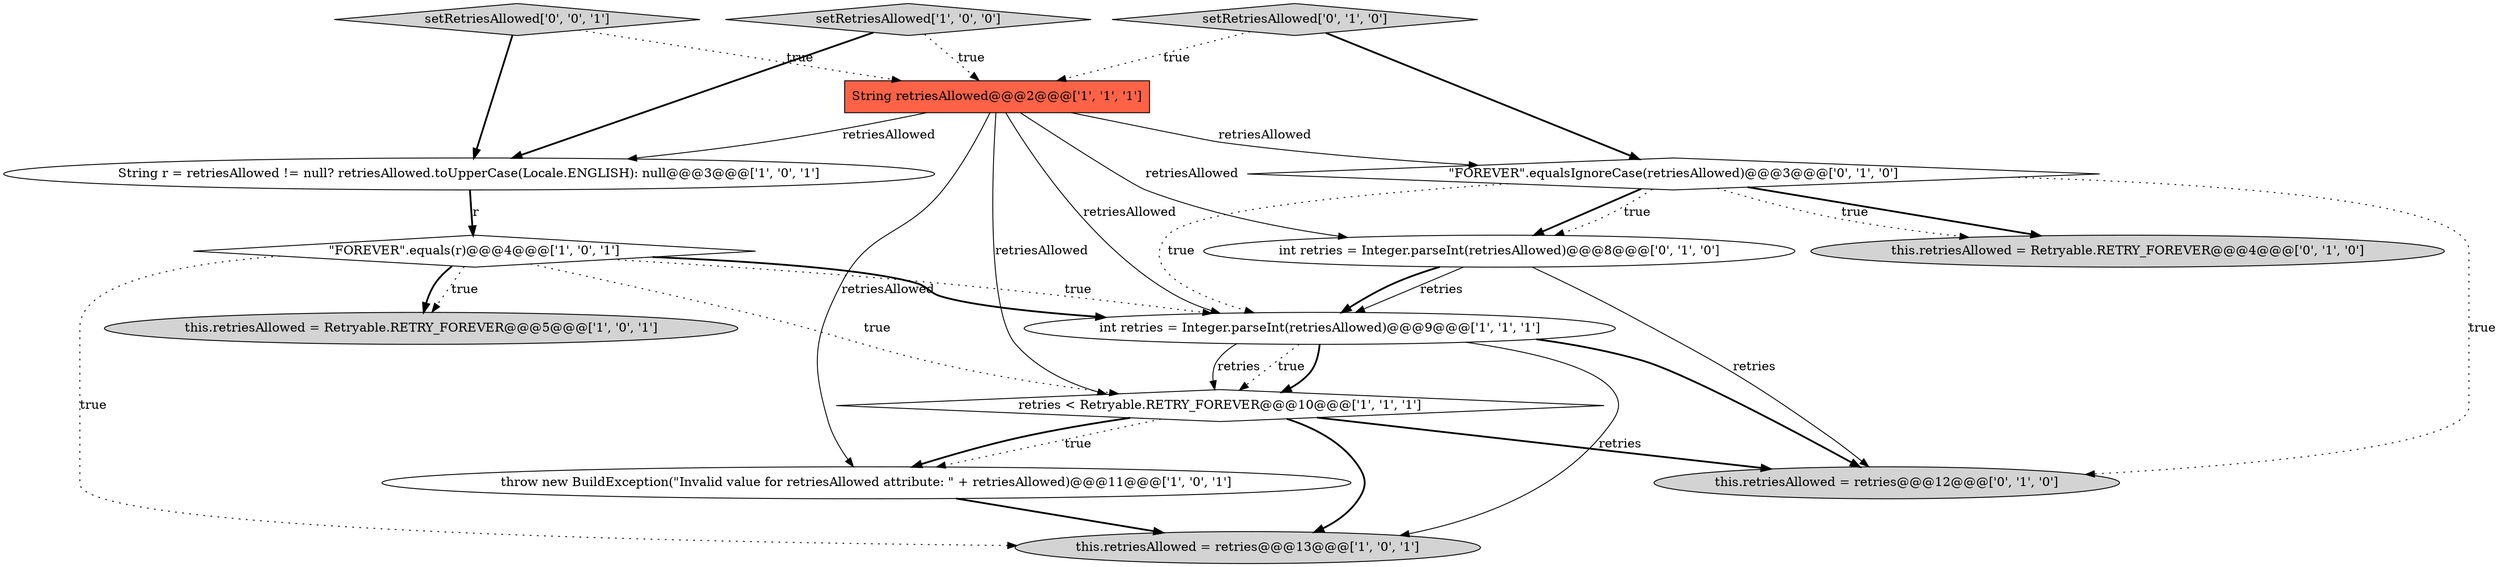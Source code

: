 digraph {
5 [style = filled, label = "String retriesAllowed@@@2@@@['1', '1', '1']", fillcolor = tomato, shape = box image = "AAA0AAABBB1BBB"];
0 [style = filled, label = "int retries = Integer.parseInt(retriesAllowed)@@@9@@@['1', '1', '1']", fillcolor = white, shape = ellipse image = "AAA0AAABBB1BBB"];
14 [style = filled, label = "setRetriesAllowed['0', '0', '1']", fillcolor = lightgray, shape = diamond image = "AAA0AAABBB3BBB"];
6 [style = filled, label = "String r = retriesAllowed != null? retriesAllowed.toUpperCase(Locale.ENGLISH): null@@@3@@@['1', '0', '1']", fillcolor = white, shape = ellipse image = "AAA0AAABBB1BBB"];
3 [style = filled, label = "\"FOREVER\".equals(r)@@@4@@@['1', '0', '1']", fillcolor = white, shape = diamond image = "AAA0AAABBB1BBB"];
2 [style = filled, label = "retries < Retryable.RETRY_FOREVER@@@10@@@['1', '1', '1']", fillcolor = white, shape = diamond image = "AAA0AAABBB1BBB"];
4 [style = filled, label = "setRetriesAllowed['1', '0', '0']", fillcolor = lightgray, shape = diamond image = "AAA0AAABBB1BBB"];
10 [style = filled, label = "this.retriesAllowed = Retryable.RETRY_FOREVER@@@4@@@['0', '1', '0']", fillcolor = lightgray, shape = ellipse image = "AAA0AAABBB2BBB"];
7 [style = filled, label = "throw new BuildException(\"Invalid value for retriesAllowed attribute: \" + retriesAllowed)@@@11@@@['1', '0', '1']", fillcolor = white, shape = ellipse image = "AAA0AAABBB1BBB"];
9 [style = filled, label = "this.retriesAllowed = retries@@@12@@@['0', '1', '0']", fillcolor = lightgray, shape = ellipse image = "AAA0AAABBB2BBB"];
11 [style = filled, label = "int retries = Integer.parseInt(retriesAllowed)@@@8@@@['0', '1', '0']", fillcolor = white, shape = ellipse image = "AAA0AAABBB2BBB"];
1 [style = filled, label = "this.retriesAllowed = Retryable.RETRY_FOREVER@@@5@@@['1', '0', '1']", fillcolor = lightgray, shape = ellipse image = "AAA0AAABBB1BBB"];
12 [style = filled, label = "setRetriesAllowed['0', '1', '0']", fillcolor = lightgray, shape = diamond image = "AAA0AAABBB2BBB"];
8 [style = filled, label = "this.retriesAllowed = retries@@@13@@@['1', '0', '1']", fillcolor = lightgray, shape = ellipse image = "AAA0AAABBB1BBB"];
13 [style = filled, label = "\"FOREVER\".equalsIgnoreCase(retriesAllowed)@@@3@@@['0', '1', '0']", fillcolor = white, shape = diamond image = "AAA0AAABBB2BBB"];
13->10 [style = bold, label=""];
5->11 [style = solid, label="retriesAllowed"];
6->3 [style = bold, label=""];
4->5 [style = dotted, label="true"];
0->9 [style = bold, label=""];
3->1 [style = bold, label=""];
4->6 [style = bold, label=""];
3->2 [style = dotted, label="true"];
11->9 [style = solid, label="retries"];
0->2 [style = bold, label=""];
6->3 [style = solid, label="r"];
5->2 [style = solid, label="retriesAllowed"];
5->6 [style = solid, label="retriesAllowed"];
2->9 [style = bold, label=""];
5->7 [style = solid, label="retriesAllowed"];
7->8 [style = bold, label=""];
13->10 [style = dotted, label="true"];
0->8 [style = solid, label="retries"];
13->11 [style = bold, label=""];
3->0 [style = bold, label=""];
11->0 [style = solid, label="retries"];
5->0 [style = solid, label="retriesAllowed"];
12->13 [style = bold, label=""];
11->0 [style = bold, label=""];
14->5 [style = dotted, label="true"];
5->13 [style = solid, label="retriesAllowed"];
12->5 [style = dotted, label="true"];
13->0 [style = dotted, label="true"];
2->7 [style = dotted, label="true"];
3->0 [style = dotted, label="true"];
0->2 [style = solid, label="retries"];
13->11 [style = dotted, label="true"];
2->7 [style = bold, label=""];
0->2 [style = dotted, label="true"];
3->8 [style = dotted, label="true"];
3->1 [style = dotted, label="true"];
14->6 [style = bold, label=""];
2->8 [style = bold, label=""];
13->9 [style = dotted, label="true"];
}
